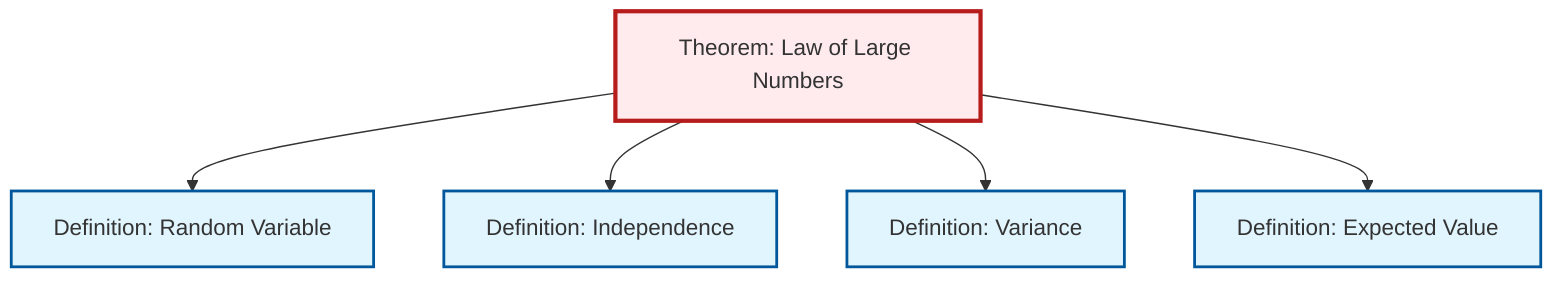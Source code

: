 graph TD
    classDef definition fill:#e1f5fe,stroke:#01579b,stroke-width:2px
    classDef theorem fill:#f3e5f5,stroke:#4a148c,stroke-width:2px
    classDef axiom fill:#fff3e0,stroke:#e65100,stroke-width:2px
    classDef example fill:#e8f5e9,stroke:#1b5e20,stroke-width:2px
    classDef current fill:#ffebee,stroke:#b71c1c,stroke-width:3px
    def-expectation["Definition: Expected Value"]:::definition
    def-random-variable["Definition: Random Variable"]:::definition
    thm-law-of-large-numbers["Theorem: Law of Large Numbers"]:::theorem
    def-independence["Definition: Independence"]:::definition
    def-variance["Definition: Variance"]:::definition
    thm-law-of-large-numbers --> def-random-variable
    thm-law-of-large-numbers --> def-independence
    thm-law-of-large-numbers --> def-variance
    thm-law-of-large-numbers --> def-expectation
    class thm-law-of-large-numbers current